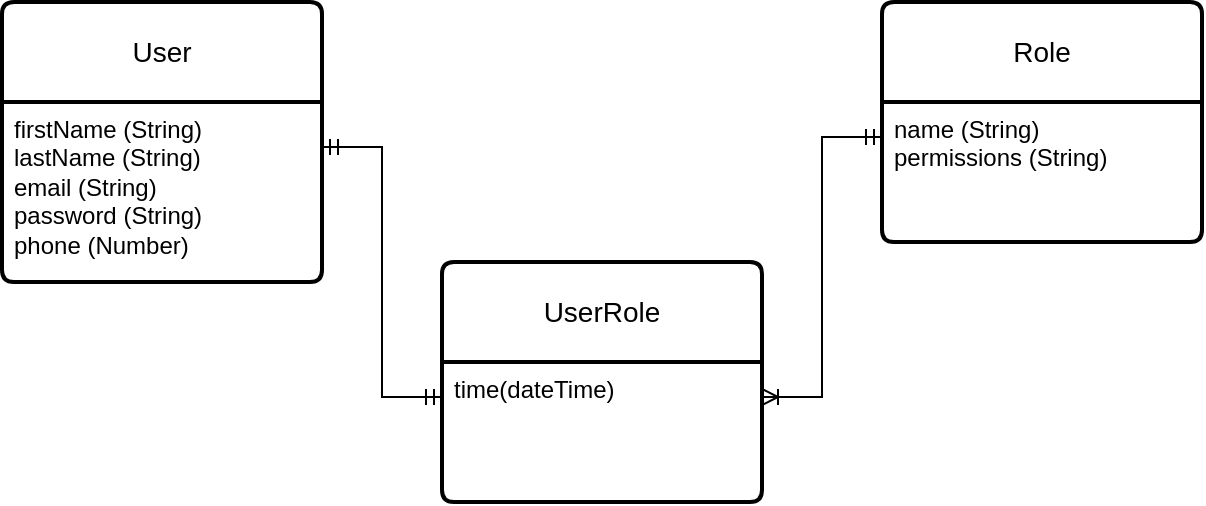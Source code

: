 <mxfile version="23.1.4" type="device">
  <diagram name="Page-1" id="HpMQRka5jjc2UGFLnYPO">
    <mxGraphModel dx="910" dy="459" grid="1" gridSize="10" guides="1" tooltips="1" connect="1" arrows="1" fold="1" page="1" pageScale="1" pageWidth="850" pageHeight="1100" math="0" shadow="0">
      <root>
        <mxCell id="0" />
        <mxCell id="1" parent="0" />
        <mxCell id="VyrLznWPyWGzI9g0xTy5-1" value="User" style="swimlane;childLayout=stackLayout;horizontal=1;startSize=50;horizontalStack=0;rounded=1;fontSize=14;fontStyle=0;strokeWidth=2;resizeParent=0;resizeLast=1;shadow=0;dashed=0;align=center;arcSize=4;whiteSpace=wrap;html=1;" parent="1" vertex="1">
          <mxGeometry x="90" y="120" width="160" height="140" as="geometry" />
        </mxCell>
        <mxCell id="VyrLznWPyWGzI9g0xTy5-2" value="firstName (String)&lt;br&gt;lastName (String)&lt;br&gt;email (String)&lt;br&gt;password (String)&lt;br&gt;phone (Number)" style="align=left;strokeColor=none;fillColor=none;spacingLeft=4;fontSize=12;verticalAlign=top;resizable=0;rotatable=0;part=1;html=1;" parent="VyrLznWPyWGzI9g0xTy5-1" vertex="1">
          <mxGeometry y="50" width="160" height="90" as="geometry" />
        </mxCell>
        <mxCell id="VyrLznWPyWGzI9g0xTy5-3" value="Role" style="swimlane;childLayout=stackLayout;horizontal=1;startSize=50;horizontalStack=0;rounded=1;fontSize=14;fontStyle=0;strokeWidth=2;resizeParent=0;resizeLast=1;shadow=0;dashed=0;align=center;arcSize=4;whiteSpace=wrap;html=1;" parent="1" vertex="1">
          <mxGeometry x="530" y="120" width="160" height="120" as="geometry" />
        </mxCell>
        <mxCell id="VyrLznWPyWGzI9g0xTy5-4" value="name (String)&lt;br&gt;permissions (String)" style="align=left;strokeColor=none;fillColor=none;spacingLeft=4;fontSize=12;verticalAlign=top;resizable=0;rotatable=0;part=1;html=1;" parent="VyrLznWPyWGzI9g0xTy5-3" vertex="1">
          <mxGeometry y="50" width="160" height="70" as="geometry" />
        </mxCell>
        <mxCell id="VyrLznWPyWGzI9g0xTy5-5" value="" style="edgeStyle=entityRelationEdgeStyle;fontSize=12;html=1;endArrow=ERmandOne;startArrow=ERmandOne;rounded=0;entryX=0;entryY=0.25;entryDx=0;entryDy=0;exitX=1;exitY=0.25;exitDx=0;exitDy=0;" parent="1" source="VyrLznWPyWGzI9g0xTy5-2" target="2HOD59nbmmIVhoCubNGF-2" edge="1">
          <mxGeometry width="100" height="100" relative="1" as="geometry">
            <mxPoint x="330" y="300" as="sourcePoint" />
            <mxPoint x="430" y="200" as="targetPoint" />
          </mxGeometry>
        </mxCell>
        <mxCell id="2HOD59nbmmIVhoCubNGF-1" value="UserRole" style="swimlane;childLayout=stackLayout;horizontal=1;startSize=50;horizontalStack=0;rounded=1;fontSize=14;fontStyle=0;strokeWidth=2;resizeParent=0;resizeLast=1;shadow=0;dashed=0;align=center;arcSize=4;whiteSpace=wrap;html=1;" vertex="1" parent="1">
          <mxGeometry x="310" y="250" width="160" height="120" as="geometry" />
        </mxCell>
        <mxCell id="2HOD59nbmmIVhoCubNGF-2" value="time(dateTime)" style="align=left;strokeColor=none;fillColor=none;spacingLeft=4;fontSize=12;verticalAlign=top;resizable=0;rotatable=0;part=1;html=1;" vertex="1" parent="2HOD59nbmmIVhoCubNGF-1">
          <mxGeometry y="50" width="160" height="70" as="geometry" />
        </mxCell>
        <mxCell id="2HOD59nbmmIVhoCubNGF-6" value="" style="edgeStyle=entityRelationEdgeStyle;fontSize=12;html=1;endArrow=ERoneToMany;startArrow=ERmandOne;rounded=0;exitX=0;exitY=0.25;exitDx=0;exitDy=0;entryX=1;entryY=0.25;entryDx=0;entryDy=0;" edge="1" parent="1" source="VyrLznWPyWGzI9g0xTy5-4" target="2HOD59nbmmIVhoCubNGF-2">
          <mxGeometry width="100" height="100" relative="1" as="geometry">
            <mxPoint x="370" y="330" as="sourcePoint" />
            <mxPoint x="460" y="160" as="targetPoint" />
          </mxGeometry>
        </mxCell>
      </root>
    </mxGraphModel>
  </diagram>
</mxfile>

